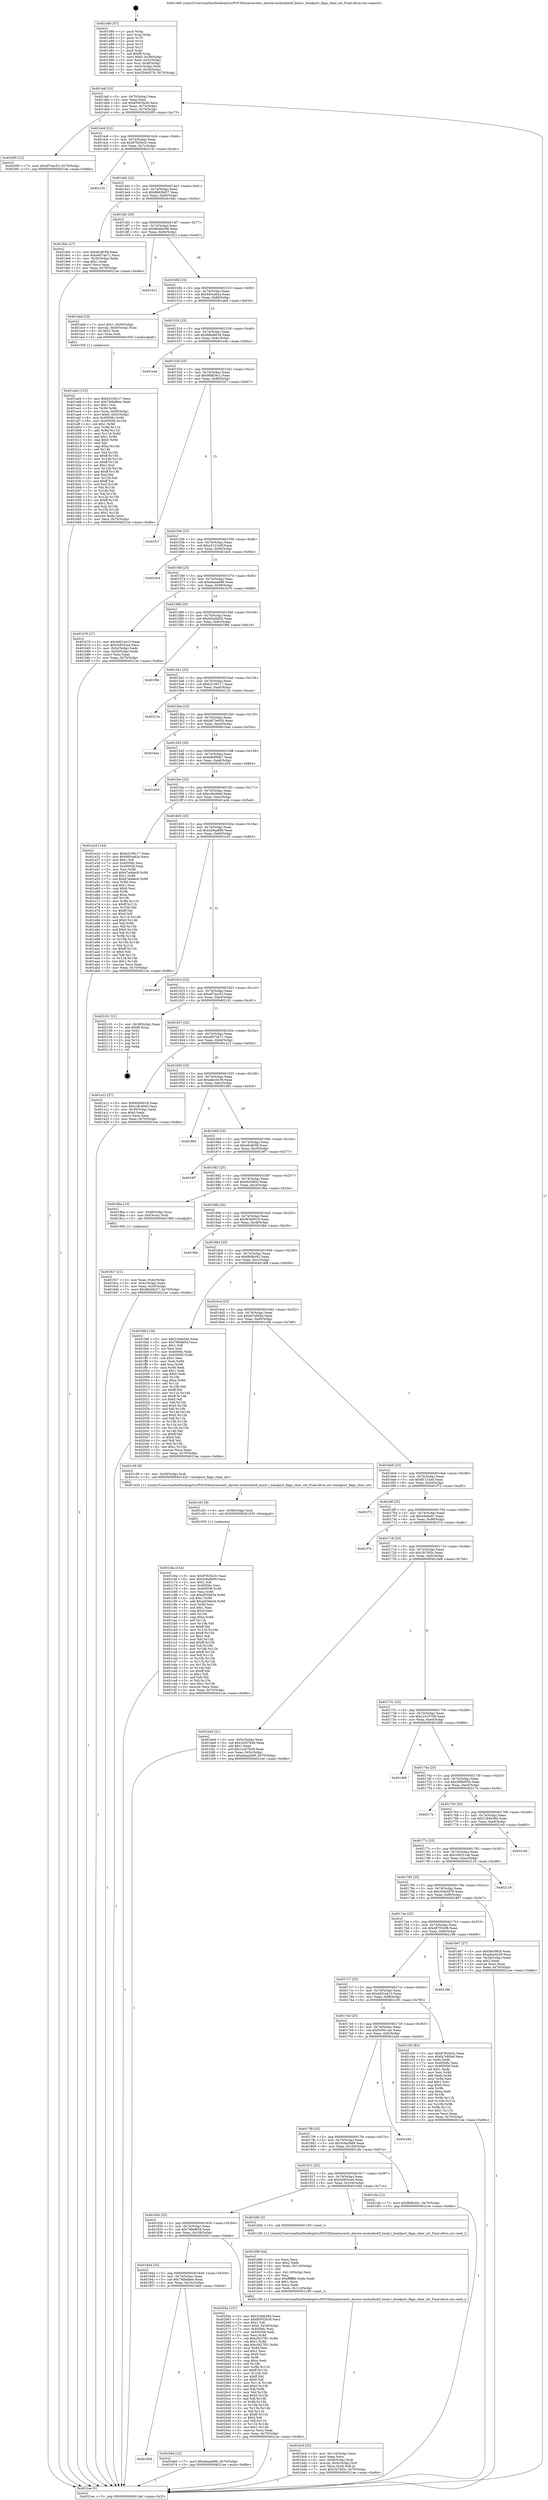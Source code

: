 digraph "0x401480" {
  label = "0x401480 (/mnt/c/Users/mathe/Desktop/tcc/POCII/binaries/extr_darwin-xnubsdnetif_bond.c_bondport_flags_clear_ntt_Final-ollvm.out::main(0))"
  labelloc = "t"
  node[shape=record]

  Entry [label="",width=0.3,height=0.3,shape=circle,fillcolor=black,style=filled]
  "0x4014af" [label="{
     0x4014af [23]\l
     | [instrs]\l
     &nbsp;&nbsp;0x4014af \<+3\>: mov -0x70(%rbp),%eax\l
     &nbsp;&nbsp;0x4014b2 \<+2\>: mov %eax,%ecx\l
     &nbsp;&nbsp;0x4014b4 \<+6\>: sub $0x85953b36,%ecx\l
     &nbsp;&nbsp;0x4014ba \<+3\>: mov %eax,-0x74(%rbp)\l
     &nbsp;&nbsp;0x4014bd \<+3\>: mov %ecx,-0x78(%rbp)\l
     &nbsp;&nbsp;0x4014c0 \<+6\>: je 00000000004020f5 \<main+0xc75\>\l
  }"]
  "0x4020f5" [label="{
     0x4020f5 [12]\l
     | [instrs]\l
     &nbsp;&nbsp;0x4020f5 \<+7\>: movl $0xdf74ac53,-0x70(%rbp)\l
     &nbsp;&nbsp;0x4020fc \<+5\>: jmp 00000000004021ee \<main+0xd6e\>\l
  }"]
  "0x4014c6" [label="{
     0x4014c6 [22]\l
     | [instrs]\l
     &nbsp;&nbsp;0x4014c6 \<+5\>: jmp 00000000004014cb \<main+0x4b\>\l
     &nbsp;&nbsp;0x4014cb \<+3\>: mov -0x74(%rbp),%eax\l
     &nbsp;&nbsp;0x4014ce \<+5\>: sub $0x87820e3c,%eax\l
     &nbsp;&nbsp;0x4014d3 \<+3\>: mov %eax,-0x7c(%rbp)\l
     &nbsp;&nbsp;0x4014d6 \<+6\>: je 000000000040215c \<main+0xcdc\>\l
  }"]
  Exit [label="",width=0.3,height=0.3,shape=circle,fillcolor=black,style=filled,peripheries=2]
  "0x40215c" [label="{
     0x40215c\l
  }", style=dashed]
  "0x4014dc" [label="{
     0x4014dc [22]\l
     | [instrs]\l
     &nbsp;&nbsp;0x4014dc \<+5\>: jmp 00000000004014e1 \<main+0x61\>\l
     &nbsp;&nbsp;0x4014e1 \<+3\>: mov -0x74(%rbp),%eax\l
     &nbsp;&nbsp;0x4014e4 \<+5\>: sub $0x88d28c57,%eax\l
     &nbsp;&nbsp;0x4014e9 \<+3\>: mov %eax,-0x80(%rbp)\l
     &nbsp;&nbsp;0x4014ec \<+6\>: je 00000000004019dc \<main+0x55c\>\l
  }"]
  "0x401c6a" [label="{
     0x401c6a [144]\l
     | [instrs]\l
     &nbsp;&nbsp;0x401c6a \<+5\>: mov $0x87820e3c,%eax\l
     &nbsp;&nbsp;0x401c6f \<+5\>: mov $0x5c6a3b69,%ecx\l
     &nbsp;&nbsp;0x401c74 \<+2\>: mov $0x1,%dl\l
     &nbsp;&nbsp;0x401c76 \<+7\>: mov 0x40506c,%esi\l
     &nbsp;&nbsp;0x401c7d \<+8\>: mov 0x405058,%r8d\l
     &nbsp;&nbsp;0x401c85 \<+3\>: mov %esi,%r9d\l
     &nbsp;&nbsp;0x401c88 \<+7\>: sub $0xaf258e34,%r9d\l
     &nbsp;&nbsp;0x401c8f \<+4\>: sub $0x1,%r9d\l
     &nbsp;&nbsp;0x401c93 \<+7\>: add $0xaf258e34,%r9d\l
     &nbsp;&nbsp;0x401c9a \<+4\>: imul %r9d,%esi\l
     &nbsp;&nbsp;0x401c9e \<+3\>: and $0x1,%esi\l
     &nbsp;&nbsp;0x401ca1 \<+3\>: cmp $0x0,%esi\l
     &nbsp;&nbsp;0x401ca4 \<+4\>: sete %r10b\l
     &nbsp;&nbsp;0x401ca8 \<+4\>: cmp $0xa,%r8d\l
     &nbsp;&nbsp;0x401cac \<+4\>: setl %r11b\l
     &nbsp;&nbsp;0x401cb0 \<+3\>: mov %r10b,%bl\l
     &nbsp;&nbsp;0x401cb3 \<+3\>: xor $0xff,%bl\l
     &nbsp;&nbsp;0x401cb6 \<+3\>: mov %r11b,%r14b\l
     &nbsp;&nbsp;0x401cb9 \<+4\>: xor $0xff,%r14b\l
     &nbsp;&nbsp;0x401cbd \<+3\>: xor $0x1,%dl\l
     &nbsp;&nbsp;0x401cc0 \<+3\>: mov %bl,%r15b\l
     &nbsp;&nbsp;0x401cc3 \<+4\>: and $0xff,%r15b\l
     &nbsp;&nbsp;0x401cc7 \<+3\>: and %dl,%r10b\l
     &nbsp;&nbsp;0x401cca \<+3\>: mov %r14b,%r12b\l
     &nbsp;&nbsp;0x401ccd \<+4\>: and $0xff,%r12b\l
     &nbsp;&nbsp;0x401cd1 \<+3\>: and %dl,%r11b\l
     &nbsp;&nbsp;0x401cd4 \<+3\>: or %r10b,%r15b\l
     &nbsp;&nbsp;0x401cd7 \<+3\>: or %r11b,%r12b\l
     &nbsp;&nbsp;0x401cda \<+3\>: xor %r12b,%r15b\l
     &nbsp;&nbsp;0x401cdd \<+3\>: or %r14b,%bl\l
     &nbsp;&nbsp;0x401ce0 \<+3\>: xor $0xff,%bl\l
     &nbsp;&nbsp;0x401ce3 \<+3\>: or $0x1,%dl\l
     &nbsp;&nbsp;0x401ce6 \<+2\>: and %dl,%bl\l
     &nbsp;&nbsp;0x401ce8 \<+3\>: or %bl,%r15b\l
     &nbsp;&nbsp;0x401ceb \<+4\>: test $0x1,%r15b\l
     &nbsp;&nbsp;0x401cef \<+3\>: cmovne %ecx,%eax\l
     &nbsp;&nbsp;0x401cf2 \<+3\>: mov %eax,-0x70(%rbp)\l
     &nbsp;&nbsp;0x401cf5 \<+5\>: jmp 00000000004021ee \<main+0xd6e\>\l
  }"]
  "0x4019dc" [label="{
     0x4019dc [27]\l
     | [instrs]\l
     &nbsp;&nbsp;0x4019dc \<+5\>: mov $0xefc4fc58,%eax\l
     &nbsp;&nbsp;0x4019e1 \<+5\>: mov $0xe807ab71,%ecx\l
     &nbsp;&nbsp;0x4019e6 \<+3\>: mov -0x30(%rbp),%edx\l
     &nbsp;&nbsp;0x4019e9 \<+3\>: cmp $0x1,%edx\l
     &nbsp;&nbsp;0x4019ec \<+3\>: cmovl %ecx,%eax\l
     &nbsp;&nbsp;0x4019ef \<+3\>: mov %eax,-0x70(%rbp)\l
     &nbsp;&nbsp;0x4019f2 \<+5\>: jmp 00000000004021ee \<main+0xd6e\>\l
  }"]
  "0x4014f2" [label="{
     0x4014f2 [25]\l
     | [instrs]\l
     &nbsp;&nbsp;0x4014f2 \<+5\>: jmp 00000000004014f7 \<main+0x77\>\l
     &nbsp;&nbsp;0x4014f7 \<+3\>: mov -0x74(%rbp),%eax\l
     &nbsp;&nbsp;0x4014fa \<+5\>: sub $0x9b4de298,%eax\l
     &nbsp;&nbsp;0x4014ff \<+6\>: mov %eax,-0x84(%rbp)\l
     &nbsp;&nbsp;0x401505 \<+6\>: je 0000000000401912 \<main+0x492\>\l
  }"]
  "0x401c61" [label="{
     0x401c61 [9]\l
     | [instrs]\l
     &nbsp;&nbsp;0x401c61 \<+4\>: mov -0x58(%rbp),%rdi\l
     &nbsp;&nbsp;0x401c65 \<+5\>: call 0000000000401030 \<free@plt\>\l
     | [calls]\l
     &nbsp;&nbsp;0x401030 \{1\} (unknown)\l
  }"]
  "0x401912" [label="{
     0x401912\l
  }", style=dashed]
  "0x40150b" [label="{
     0x40150b [25]\l
     | [instrs]\l
     &nbsp;&nbsp;0x40150b \<+5\>: jmp 0000000000401510 \<main+0x90\>\l
     &nbsp;&nbsp;0x401510 \<+3\>: mov -0x74(%rbp),%eax\l
     &nbsp;&nbsp;0x401513 \<+5\>: sub $0x9d5ce62a,%eax\l
     &nbsp;&nbsp;0x401518 \<+6\>: mov %eax,-0x88(%rbp)\l
     &nbsp;&nbsp;0x40151e \<+6\>: je 0000000000401abd \<main+0x63d\>\l
  }"]
  "0x401bc5" [label="{
     0x401bc5 [33]\l
     | [instrs]\l
     &nbsp;&nbsp;0x401bc5 \<+6\>: mov -0x114(%rbp),%ecx\l
     &nbsp;&nbsp;0x401bcb \<+3\>: imul %eax,%ecx\l
     &nbsp;&nbsp;0x401bce \<+4\>: mov -0x58(%rbp),%rdi\l
     &nbsp;&nbsp;0x401bd2 \<+4\>: movslq -0x5c(%rbp),%r8\l
     &nbsp;&nbsp;0x401bd6 \<+4\>: mov %ecx,(%rdi,%r8,4)\l
     &nbsp;&nbsp;0x401bda \<+7\>: movl $0x1fc7fd3c,-0x70(%rbp)\l
     &nbsp;&nbsp;0x401be1 \<+5\>: jmp 00000000004021ee \<main+0xd6e\>\l
  }"]
  "0x401abd" [label="{
     0x401abd [23]\l
     | [instrs]\l
     &nbsp;&nbsp;0x401abd \<+7\>: movl $0x1,-0x50(%rbp)\l
     &nbsp;&nbsp;0x401ac4 \<+4\>: movslq -0x50(%rbp),%rax\l
     &nbsp;&nbsp;0x401ac8 \<+4\>: shl $0x2,%rax\l
     &nbsp;&nbsp;0x401acc \<+3\>: mov %rax,%rdi\l
     &nbsp;&nbsp;0x401acf \<+5\>: call 0000000000401050 \<malloc@plt\>\l
     | [calls]\l
     &nbsp;&nbsp;0x401050 \{1\} (unknown)\l
  }"]
  "0x401524" [label="{
     0x401524 [25]\l
     | [instrs]\l
     &nbsp;&nbsp;0x401524 \<+5\>: jmp 0000000000401529 \<main+0xa9\>\l
     &nbsp;&nbsp;0x401529 \<+3\>: mov -0x74(%rbp),%eax\l
     &nbsp;&nbsp;0x40152c \<+5\>: sub $0x9dba8634,%eax\l
     &nbsp;&nbsp;0x401531 \<+6\>: mov %eax,-0x8c(%rbp)\l
     &nbsp;&nbsp;0x401537 \<+6\>: je 0000000000401e4e \<main+0x9ce\>\l
  }"]
  "0x401b99" [label="{
     0x401b99 [44]\l
     | [instrs]\l
     &nbsp;&nbsp;0x401b99 \<+2\>: xor %ecx,%ecx\l
     &nbsp;&nbsp;0x401b9b \<+5\>: mov $0x2,%edx\l
     &nbsp;&nbsp;0x401ba0 \<+6\>: mov %edx,-0x110(%rbp)\l
     &nbsp;&nbsp;0x401ba6 \<+1\>: cltd\l
     &nbsp;&nbsp;0x401ba7 \<+6\>: mov -0x110(%rbp),%esi\l
     &nbsp;&nbsp;0x401bad \<+2\>: idiv %esi\l
     &nbsp;&nbsp;0x401baf \<+6\>: imul $0xfffffffe,%edx,%edx\l
     &nbsp;&nbsp;0x401bb5 \<+3\>: sub $0x1,%ecx\l
     &nbsp;&nbsp;0x401bb8 \<+2\>: sub %ecx,%edx\l
     &nbsp;&nbsp;0x401bba \<+6\>: mov %edx,-0x114(%rbp)\l
     &nbsp;&nbsp;0x401bc0 \<+5\>: call 0000000000401160 \<next_i\>\l
     | [calls]\l
     &nbsp;&nbsp;0x401160 \{1\} (/mnt/c/Users/mathe/Desktop/tcc/POCII/binaries/extr_darwin-xnubsdnetif_bond.c_bondport_flags_clear_ntt_Final-ollvm.out::next_i)\l
  }"]
  "0x401e4e" [label="{
     0x401e4e\l
  }", style=dashed]
  "0x40153d" [label="{
     0x40153d [25]\l
     | [instrs]\l
     &nbsp;&nbsp;0x40153d \<+5\>: jmp 0000000000401542 \<main+0xc2\>\l
     &nbsp;&nbsp;0x401542 \<+3\>: mov -0x74(%rbp),%eax\l
     &nbsp;&nbsp;0x401545 \<+5\>: sub $0x9fd834c1,%eax\l
     &nbsp;&nbsp;0x40154a \<+6\>: mov %eax,-0x90(%rbp)\l
     &nbsp;&nbsp;0x401550 \<+6\>: je 0000000000401fc7 \<main+0xb47\>\l
  }"]
  "0x40185d" [label="{
     0x40185d\l
  }", style=dashed]
  "0x401fc7" [label="{
     0x401fc7\l
  }", style=dashed]
  "0x401556" [label="{
     0x401556 [25]\l
     | [instrs]\l
     &nbsp;&nbsp;0x401556 \<+5\>: jmp 000000000040155b \<main+0xdb\>\l
     &nbsp;&nbsp;0x40155b \<+3\>: mov -0x74(%rbp),%eax\l
     &nbsp;&nbsp;0x40155e \<+5\>: sub $0xa5121b0f,%eax\l
     &nbsp;&nbsp;0x401563 \<+6\>: mov %eax,-0x94(%rbp)\l
     &nbsp;&nbsp;0x401569 \<+6\>: je 0000000000401dc4 \<main+0x944\>\l
  }"]
  "0x401b6d" [label="{
     0x401b6d [12]\l
     | [instrs]\l
     &nbsp;&nbsp;0x401b6d \<+7\>: movl $0xabaaab96,-0x70(%rbp)\l
     &nbsp;&nbsp;0x401b74 \<+5\>: jmp 00000000004021ee \<main+0xd6e\>\l
  }"]
  "0x401dc4" [label="{
     0x401dc4\l
  }", style=dashed]
  "0x40156f" [label="{
     0x40156f [25]\l
     | [instrs]\l
     &nbsp;&nbsp;0x40156f \<+5\>: jmp 0000000000401574 \<main+0xf4\>\l
     &nbsp;&nbsp;0x401574 \<+3\>: mov -0x74(%rbp),%eax\l
     &nbsp;&nbsp;0x401577 \<+5\>: sub $0xabaaab96,%eax\l
     &nbsp;&nbsp;0x40157c \<+6\>: mov %eax,-0x98(%rbp)\l
     &nbsp;&nbsp;0x401582 \<+6\>: je 0000000000401b79 \<main+0x6f9\>\l
  }"]
  "0x401844" [label="{
     0x401844 [25]\l
     | [instrs]\l
     &nbsp;&nbsp;0x401844 \<+5\>: jmp 0000000000401849 \<main+0x3c9\>\l
     &nbsp;&nbsp;0x401849 \<+3\>: mov -0x74(%rbp),%eax\l
     &nbsp;&nbsp;0x40184c \<+5\>: sub $0x79dbdbee,%eax\l
     &nbsp;&nbsp;0x401851 \<+6\>: mov %eax,-0x10c(%rbp)\l
     &nbsp;&nbsp;0x401857 \<+6\>: je 0000000000401b6d \<main+0x6ed\>\l
  }"]
  "0x401b79" [label="{
     0x401b79 [27]\l
     | [instrs]\l
     &nbsp;&nbsp;0x401b79 \<+5\>: mov $0x4d01a413,%eax\l
     &nbsp;&nbsp;0x401b7e \<+5\>: mov $0x5e952ced,%ecx\l
     &nbsp;&nbsp;0x401b83 \<+3\>: mov -0x5c(%rbp),%edx\l
     &nbsp;&nbsp;0x401b86 \<+3\>: cmp -0x50(%rbp),%edx\l
     &nbsp;&nbsp;0x401b89 \<+3\>: cmovl %ecx,%eax\l
     &nbsp;&nbsp;0x401b8c \<+3\>: mov %eax,-0x70(%rbp)\l
     &nbsp;&nbsp;0x401b8f \<+5\>: jmp 00000000004021ee \<main+0xd6e\>\l
  }"]
  "0x401588" [label="{
     0x401588 [25]\l
     | [instrs]\l
     &nbsp;&nbsp;0x401588 \<+5\>: jmp 000000000040158d \<main+0x10d\>\l
     &nbsp;&nbsp;0x40158d \<+3\>: mov -0x74(%rbp),%eax\l
     &nbsp;&nbsp;0x401590 \<+5\>: sub $0xb02d6052,%eax\l
     &nbsp;&nbsp;0x401595 \<+6\>: mov %eax,-0x9c(%rbp)\l
     &nbsp;&nbsp;0x40159b \<+6\>: je 0000000000401f9d \<main+0xb1d\>\l
  }"]
  "0x40205e" [label="{
     0x40205e [151]\l
     | [instrs]\l
     &nbsp;&nbsp;0x40205e \<+5\>: mov $0x3184e384,%eax\l
     &nbsp;&nbsp;0x402063 \<+5\>: mov $0x85953b36,%ecx\l
     &nbsp;&nbsp;0x402068 \<+2\>: mov $0x1,%dl\l
     &nbsp;&nbsp;0x40206a \<+7\>: movl $0x0,-0x38(%rbp)\l
     &nbsp;&nbsp;0x402071 \<+7\>: mov 0x40506c,%esi\l
     &nbsp;&nbsp;0x402078 \<+7\>: mov 0x405058,%edi\l
     &nbsp;&nbsp;0x40207f \<+3\>: mov %esi,%r8d\l
     &nbsp;&nbsp;0x402082 \<+7\>: sub $0xcf427f51,%r8d\l
     &nbsp;&nbsp;0x402089 \<+4\>: sub $0x1,%r8d\l
     &nbsp;&nbsp;0x40208d \<+7\>: add $0xcf427f51,%r8d\l
     &nbsp;&nbsp;0x402094 \<+4\>: imul %r8d,%esi\l
     &nbsp;&nbsp;0x402098 \<+3\>: and $0x1,%esi\l
     &nbsp;&nbsp;0x40209b \<+3\>: cmp $0x0,%esi\l
     &nbsp;&nbsp;0x40209e \<+4\>: sete %r9b\l
     &nbsp;&nbsp;0x4020a2 \<+3\>: cmp $0xa,%edi\l
     &nbsp;&nbsp;0x4020a5 \<+4\>: setl %r10b\l
     &nbsp;&nbsp;0x4020a9 \<+3\>: mov %r9b,%r11b\l
     &nbsp;&nbsp;0x4020ac \<+4\>: xor $0xff,%r11b\l
     &nbsp;&nbsp;0x4020b0 \<+3\>: mov %r10b,%bl\l
     &nbsp;&nbsp;0x4020b3 \<+3\>: xor $0xff,%bl\l
     &nbsp;&nbsp;0x4020b6 \<+3\>: xor $0x0,%dl\l
     &nbsp;&nbsp;0x4020b9 \<+3\>: mov %r11b,%r14b\l
     &nbsp;&nbsp;0x4020bc \<+4\>: and $0x0,%r14b\l
     &nbsp;&nbsp;0x4020c0 \<+3\>: and %dl,%r9b\l
     &nbsp;&nbsp;0x4020c3 \<+3\>: mov %bl,%r15b\l
     &nbsp;&nbsp;0x4020c6 \<+4\>: and $0x0,%r15b\l
     &nbsp;&nbsp;0x4020ca \<+3\>: and %dl,%r10b\l
     &nbsp;&nbsp;0x4020cd \<+3\>: or %r9b,%r14b\l
     &nbsp;&nbsp;0x4020d0 \<+3\>: or %r10b,%r15b\l
     &nbsp;&nbsp;0x4020d3 \<+3\>: xor %r15b,%r14b\l
     &nbsp;&nbsp;0x4020d6 \<+3\>: or %bl,%r11b\l
     &nbsp;&nbsp;0x4020d9 \<+4\>: xor $0xff,%r11b\l
     &nbsp;&nbsp;0x4020dd \<+3\>: or $0x0,%dl\l
     &nbsp;&nbsp;0x4020e0 \<+3\>: and %dl,%r11b\l
     &nbsp;&nbsp;0x4020e3 \<+3\>: or %r11b,%r14b\l
     &nbsp;&nbsp;0x4020e6 \<+4\>: test $0x1,%r14b\l
     &nbsp;&nbsp;0x4020ea \<+3\>: cmovne %ecx,%eax\l
     &nbsp;&nbsp;0x4020ed \<+3\>: mov %eax,-0x70(%rbp)\l
     &nbsp;&nbsp;0x4020f0 \<+5\>: jmp 00000000004021ee \<main+0xd6e\>\l
  }"]
  "0x401f9d" [label="{
     0x401f9d\l
  }", style=dashed]
  "0x4015a1" [label="{
     0x4015a1 [25]\l
     | [instrs]\l
     &nbsp;&nbsp;0x4015a1 \<+5\>: jmp 00000000004015a6 \<main+0x126\>\l
     &nbsp;&nbsp;0x4015a6 \<+3\>: mov -0x74(%rbp),%eax\l
     &nbsp;&nbsp;0x4015a9 \<+5\>: sub $0xb2108117,%eax\l
     &nbsp;&nbsp;0x4015ae \<+6\>: mov %eax,-0xa0(%rbp)\l
     &nbsp;&nbsp;0x4015b4 \<+6\>: je 000000000040212e \<main+0xcae\>\l
  }"]
  "0x40182b" [label="{
     0x40182b [25]\l
     | [instrs]\l
     &nbsp;&nbsp;0x40182b \<+5\>: jmp 0000000000401830 \<main+0x3b0\>\l
     &nbsp;&nbsp;0x401830 \<+3\>: mov -0x74(%rbp),%eax\l
     &nbsp;&nbsp;0x401833 \<+5\>: sub $0x789e8f34,%eax\l
     &nbsp;&nbsp;0x401838 \<+6\>: mov %eax,-0x108(%rbp)\l
     &nbsp;&nbsp;0x40183e \<+6\>: je 000000000040205e \<main+0xbde\>\l
  }"]
  "0x40212e" [label="{
     0x40212e\l
  }", style=dashed]
  "0x4015ba" [label="{
     0x4015ba [25]\l
     | [instrs]\l
     &nbsp;&nbsp;0x4015ba \<+5\>: jmp 00000000004015bf \<main+0x13f\>\l
     &nbsp;&nbsp;0x4015bf \<+3\>: mov -0x74(%rbp),%eax\l
     &nbsp;&nbsp;0x4015c2 \<+5\>: sub $0xb673e050,%eax\l
     &nbsp;&nbsp;0x4015c7 \<+6\>: mov %eax,-0xa4(%rbp)\l
     &nbsp;&nbsp;0x4015cd \<+6\>: je 00000000004019ae \<main+0x52e\>\l
  }"]
  "0x401b94" [label="{
     0x401b94 [5]\l
     | [instrs]\l
     &nbsp;&nbsp;0x401b94 \<+5\>: call 0000000000401160 \<next_i\>\l
     | [calls]\l
     &nbsp;&nbsp;0x401160 \{1\} (/mnt/c/Users/mathe/Desktop/tcc/POCII/binaries/extr_darwin-xnubsdnetif_bond.c_bondport_flags_clear_ntt_Final-ollvm.out::next_i)\l
  }"]
  "0x4019ae" [label="{
     0x4019ae\l
  }", style=dashed]
  "0x4015d3" [label="{
     0x4015d3 [25]\l
     | [instrs]\l
     &nbsp;&nbsp;0x4015d3 \<+5\>: jmp 00000000004015d8 \<main+0x158\>\l
     &nbsp;&nbsp;0x4015d8 \<+3\>: mov -0x74(%rbp),%eax\l
     &nbsp;&nbsp;0x4015db \<+5\>: sub $0xb9a99de7,%eax\l
     &nbsp;&nbsp;0x4015e0 \<+6\>: mov %eax,-0xa8(%rbp)\l
     &nbsp;&nbsp;0x4015e6 \<+6\>: je 0000000000401d34 \<main+0x8b4\>\l
  }"]
  "0x401812" [label="{
     0x401812 [25]\l
     | [instrs]\l
     &nbsp;&nbsp;0x401812 \<+5\>: jmp 0000000000401817 \<main+0x397\>\l
     &nbsp;&nbsp;0x401817 \<+3\>: mov -0x74(%rbp),%eax\l
     &nbsp;&nbsp;0x40181a \<+5\>: sub $0x5e952ced,%eax\l
     &nbsp;&nbsp;0x40181f \<+6\>: mov %eax,-0x104(%rbp)\l
     &nbsp;&nbsp;0x401825 \<+6\>: je 0000000000401b94 \<main+0x714\>\l
  }"]
  "0x401d34" [label="{
     0x401d34\l
  }", style=dashed]
  "0x4015ec" [label="{
     0x4015ec [25]\l
     | [instrs]\l
     &nbsp;&nbsp;0x4015ec \<+5\>: jmp 00000000004015f1 \<main+0x171\>\l
     &nbsp;&nbsp;0x4015f1 \<+3\>: mov -0x74(%rbp),%eax\l
     &nbsp;&nbsp;0x4015f4 \<+5\>: sub $0xcc8c49e0,%eax\l
     &nbsp;&nbsp;0x4015f9 \<+6\>: mov %eax,-0xac(%rbp)\l
     &nbsp;&nbsp;0x4015ff \<+6\>: je 0000000000401a2d \<main+0x5ad\>\l
  }"]
  "0x401cfa" [label="{
     0x401cfa [12]\l
     | [instrs]\l
     &nbsp;&nbsp;0x401cfa \<+7\>: movl $0xf8d8cf41,-0x70(%rbp)\l
     &nbsp;&nbsp;0x401d01 \<+5\>: jmp 00000000004021ee \<main+0xd6e\>\l
  }"]
  "0x401a2d" [label="{
     0x401a2d [144]\l
     | [instrs]\l
     &nbsp;&nbsp;0x401a2d \<+5\>: mov $0xb2108117,%eax\l
     &nbsp;&nbsp;0x401a32 \<+5\>: mov $0x9d5ce62a,%ecx\l
     &nbsp;&nbsp;0x401a37 \<+2\>: mov $0x1,%dl\l
     &nbsp;&nbsp;0x401a39 \<+7\>: mov 0x40506c,%esi\l
     &nbsp;&nbsp;0x401a40 \<+7\>: mov 0x405058,%edi\l
     &nbsp;&nbsp;0x401a47 \<+3\>: mov %esi,%r8d\l
     &nbsp;&nbsp;0x401a4a \<+7\>: add $0xb7addec8,%r8d\l
     &nbsp;&nbsp;0x401a51 \<+4\>: sub $0x1,%r8d\l
     &nbsp;&nbsp;0x401a55 \<+7\>: sub $0xb7addec8,%r8d\l
     &nbsp;&nbsp;0x401a5c \<+4\>: imul %r8d,%esi\l
     &nbsp;&nbsp;0x401a60 \<+3\>: and $0x1,%esi\l
     &nbsp;&nbsp;0x401a63 \<+3\>: cmp $0x0,%esi\l
     &nbsp;&nbsp;0x401a66 \<+4\>: sete %r9b\l
     &nbsp;&nbsp;0x401a6a \<+3\>: cmp $0xa,%edi\l
     &nbsp;&nbsp;0x401a6d \<+4\>: setl %r10b\l
     &nbsp;&nbsp;0x401a71 \<+3\>: mov %r9b,%r11b\l
     &nbsp;&nbsp;0x401a74 \<+4\>: xor $0xff,%r11b\l
     &nbsp;&nbsp;0x401a78 \<+3\>: mov %r10b,%bl\l
     &nbsp;&nbsp;0x401a7b \<+3\>: xor $0xff,%bl\l
     &nbsp;&nbsp;0x401a7e \<+3\>: xor $0x0,%dl\l
     &nbsp;&nbsp;0x401a81 \<+3\>: mov %r11b,%r14b\l
     &nbsp;&nbsp;0x401a84 \<+4\>: and $0x0,%r14b\l
     &nbsp;&nbsp;0x401a88 \<+3\>: and %dl,%r9b\l
     &nbsp;&nbsp;0x401a8b \<+3\>: mov %bl,%r15b\l
     &nbsp;&nbsp;0x401a8e \<+4\>: and $0x0,%r15b\l
     &nbsp;&nbsp;0x401a92 \<+3\>: and %dl,%r10b\l
     &nbsp;&nbsp;0x401a95 \<+3\>: or %r9b,%r14b\l
     &nbsp;&nbsp;0x401a98 \<+3\>: or %r10b,%r15b\l
     &nbsp;&nbsp;0x401a9b \<+3\>: xor %r15b,%r14b\l
     &nbsp;&nbsp;0x401a9e \<+3\>: or %bl,%r11b\l
     &nbsp;&nbsp;0x401aa1 \<+4\>: xor $0xff,%r11b\l
     &nbsp;&nbsp;0x401aa5 \<+3\>: or $0x0,%dl\l
     &nbsp;&nbsp;0x401aa8 \<+3\>: and %dl,%r11b\l
     &nbsp;&nbsp;0x401aab \<+3\>: or %r11b,%r14b\l
     &nbsp;&nbsp;0x401aae \<+4\>: test $0x1,%r14b\l
     &nbsp;&nbsp;0x401ab2 \<+3\>: cmovne %ecx,%eax\l
     &nbsp;&nbsp;0x401ab5 \<+3\>: mov %eax,-0x70(%rbp)\l
     &nbsp;&nbsp;0x401ab8 \<+5\>: jmp 00000000004021ee \<main+0xd6e\>\l
  }"]
  "0x401605" [label="{
     0x401605 [25]\l
     | [instrs]\l
     &nbsp;&nbsp;0x401605 \<+5\>: jmp 000000000040160a \<main+0x18a\>\l
     &nbsp;&nbsp;0x40160a \<+3\>: mov -0x74(%rbp),%eax\l
     &nbsp;&nbsp;0x40160d \<+5\>: sub $0xd29aa686,%eax\l
     &nbsp;&nbsp;0x401612 \<+6\>: mov %eax,-0xb0(%rbp)\l
     &nbsp;&nbsp;0x401618 \<+6\>: je 0000000000401e33 \<main+0x9b3\>\l
  }"]
  "0x4017f9" [label="{
     0x4017f9 [25]\l
     | [instrs]\l
     &nbsp;&nbsp;0x4017f9 \<+5\>: jmp 00000000004017fe \<main+0x37e\>\l
     &nbsp;&nbsp;0x4017fe \<+3\>: mov -0x74(%rbp),%eax\l
     &nbsp;&nbsp;0x401801 \<+5\>: sub $0x5c6a3b69,%eax\l
     &nbsp;&nbsp;0x401806 \<+6\>: mov %eax,-0x100(%rbp)\l
     &nbsp;&nbsp;0x40180c \<+6\>: je 0000000000401cfa \<main+0x87a\>\l
  }"]
  "0x401e33" [label="{
     0x401e33\l
  }", style=dashed]
  "0x40161e" [label="{
     0x40161e [25]\l
     | [instrs]\l
     &nbsp;&nbsp;0x40161e \<+5\>: jmp 0000000000401623 \<main+0x1a3\>\l
     &nbsp;&nbsp;0x401623 \<+3\>: mov -0x74(%rbp),%eax\l
     &nbsp;&nbsp;0x401626 \<+5\>: sub $0xdf74ac53,%eax\l
     &nbsp;&nbsp;0x40162b \<+6\>: mov %eax,-0xb4(%rbp)\l
     &nbsp;&nbsp;0x401631 \<+6\>: je 0000000000402101 \<main+0xc81\>\l
  }"]
  "0x401ed4" [label="{
     0x401ed4\l
  }", style=dashed]
  "0x402101" [label="{
     0x402101 [21]\l
     | [instrs]\l
     &nbsp;&nbsp;0x402101 \<+3\>: mov -0x38(%rbp),%eax\l
     &nbsp;&nbsp;0x402104 \<+7\>: add $0xf8,%rsp\l
     &nbsp;&nbsp;0x40210b \<+1\>: pop %rbx\l
     &nbsp;&nbsp;0x40210c \<+2\>: pop %r12\l
     &nbsp;&nbsp;0x40210e \<+2\>: pop %r13\l
     &nbsp;&nbsp;0x402110 \<+2\>: pop %r14\l
     &nbsp;&nbsp;0x402112 \<+2\>: pop %r15\l
     &nbsp;&nbsp;0x402114 \<+1\>: pop %rbp\l
     &nbsp;&nbsp;0x402115 \<+1\>: ret\l
  }"]
  "0x401637" [label="{
     0x401637 [25]\l
     | [instrs]\l
     &nbsp;&nbsp;0x401637 \<+5\>: jmp 000000000040163c \<main+0x1bc\>\l
     &nbsp;&nbsp;0x40163c \<+3\>: mov -0x74(%rbp),%eax\l
     &nbsp;&nbsp;0x40163f \<+5\>: sub $0xe807ab71,%eax\l
     &nbsp;&nbsp;0x401644 \<+6\>: mov %eax,-0xb8(%rbp)\l
     &nbsp;&nbsp;0x40164a \<+6\>: je 0000000000401a12 \<main+0x592\>\l
  }"]
  "0x4017e0" [label="{
     0x4017e0 [25]\l
     | [instrs]\l
     &nbsp;&nbsp;0x4017e0 \<+5\>: jmp 00000000004017e5 \<main+0x365\>\l
     &nbsp;&nbsp;0x4017e5 \<+3\>: mov -0x74(%rbp),%eax\l
     &nbsp;&nbsp;0x4017e8 \<+5\>: sub $0x5c041cae,%eax\l
     &nbsp;&nbsp;0x4017ed \<+6\>: mov %eax,-0xfc(%rbp)\l
     &nbsp;&nbsp;0x4017f3 \<+6\>: je 0000000000401ed4 \<main+0xa54\>\l
  }"]
  "0x401a12" [label="{
     0x401a12 [27]\l
     | [instrs]\l
     &nbsp;&nbsp;0x401a12 \<+5\>: mov $0xf63b0018,%eax\l
     &nbsp;&nbsp;0x401a17 \<+5\>: mov $0xcc8c49e0,%ecx\l
     &nbsp;&nbsp;0x401a1c \<+3\>: mov -0x30(%rbp),%edx\l
     &nbsp;&nbsp;0x401a1f \<+3\>: cmp $0x0,%edx\l
     &nbsp;&nbsp;0x401a22 \<+3\>: cmove %ecx,%eax\l
     &nbsp;&nbsp;0x401a25 \<+3\>: mov %eax,-0x70(%rbp)\l
     &nbsp;&nbsp;0x401a28 \<+5\>: jmp 00000000004021ee \<main+0xd6e\>\l
  }"]
  "0x401650" [label="{
     0x401650 [25]\l
     | [instrs]\l
     &nbsp;&nbsp;0x401650 \<+5\>: jmp 0000000000401655 \<main+0x1d5\>\l
     &nbsp;&nbsp;0x401655 \<+3\>: mov -0x74(%rbp),%eax\l
     &nbsp;&nbsp;0x401658 \<+5\>: sub $0xebec0c39,%eax\l
     &nbsp;&nbsp;0x40165d \<+6\>: mov %eax,-0xbc(%rbp)\l
     &nbsp;&nbsp;0x401663 \<+6\>: je 0000000000401882 \<main+0x402\>\l
  }"]
  "0x401c05" [label="{
     0x401c05 [83]\l
     | [instrs]\l
     &nbsp;&nbsp;0x401c05 \<+5\>: mov $0x87820e3c,%eax\l
     &nbsp;&nbsp;0x401c0a \<+5\>: mov $0xfa7e95dd,%ecx\l
     &nbsp;&nbsp;0x401c0f \<+2\>: xor %edx,%edx\l
     &nbsp;&nbsp;0x401c11 \<+7\>: mov 0x40506c,%esi\l
     &nbsp;&nbsp;0x401c18 \<+7\>: mov 0x405058,%edi\l
     &nbsp;&nbsp;0x401c1f \<+3\>: sub $0x1,%edx\l
     &nbsp;&nbsp;0x401c22 \<+3\>: mov %esi,%r8d\l
     &nbsp;&nbsp;0x401c25 \<+3\>: add %edx,%r8d\l
     &nbsp;&nbsp;0x401c28 \<+4\>: imul %r8d,%esi\l
     &nbsp;&nbsp;0x401c2c \<+3\>: and $0x1,%esi\l
     &nbsp;&nbsp;0x401c2f \<+3\>: cmp $0x0,%esi\l
     &nbsp;&nbsp;0x401c32 \<+4\>: sete %r9b\l
     &nbsp;&nbsp;0x401c36 \<+3\>: cmp $0xa,%edi\l
     &nbsp;&nbsp;0x401c39 \<+4\>: setl %r10b\l
     &nbsp;&nbsp;0x401c3d \<+3\>: mov %r9b,%r11b\l
     &nbsp;&nbsp;0x401c40 \<+3\>: and %r10b,%r11b\l
     &nbsp;&nbsp;0x401c43 \<+3\>: xor %r10b,%r9b\l
     &nbsp;&nbsp;0x401c46 \<+3\>: or %r9b,%r11b\l
     &nbsp;&nbsp;0x401c49 \<+4\>: test $0x1,%r11b\l
     &nbsp;&nbsp;0x401c4d \<+3\>: cmovne %ecx,%eax\l
     &nbsp;&nbsp;0x401c50 \<+3\>: mov %eax,-0x70(%rbp)\l
     &nbsp;&nbsp;0x401c53 \<+5\>: jmp 00000000004021ee \<main+0xd6e\>\l
  }"]
  "0x401882" [label="{
     0x401882\l
  }", style=dashed]
  "0x401669" [label="{
     0x401669 [25]\l
     | [instrs]\l
     &nbsp;&nbsp;0x401669 \<+5\>: jmp 000000000040166e \<main+0x1ee\>\l
     &nbsp;&nbsp;0x40166e \<+3\>: mov -0x74(%rbp),%eax\l
     &nbsp;&nbsp;0x401671 \<+5\>: sub $0xefc4fc58,%eax\l
     &nbsp;&nbsp;0x401676 \<+6\>: mov %eax,-0xc0(%rbp)\l
     &nbsp;&nbsp;0x40167c \<+6\>: je 00000000004019f7 \<main+0x577\>\l
  }"]
  "0x4017c7" [label="{
     0x4017c7 [25]\l
     | [instrs]\l
     &nbsp;&nbsp;0x4017c7 \<+5\>: jmp 00000000004017cc \<main+0x34c\>\l
     &nbsp;&nbsp;0x4017cc \<+3\>: mov -0x74(%rbp),%eax\l
     &nbsp;&nbsp;0x4017cf \<+5\>: sub $0x4d01a413,%eax\l
     &nbsp;&nbsp;0x4017d4 \<+6\>: mov %eax,-0xf8(%rbp)\l
     &nbsp;&nbsp;0x4017da \<+6\>: je 0000000000401c05 \<main+0x785\>\l
  }"]
  "0x4019f7" [label="{
     0x4019f7\l
  }", style=dashed]
  "0x401682" [label="{
     0x401682 [25]\l
     | [instrs]\l
     &nbsp;&nbsp;0x401682 \<+5\>: jmp 0000000000401687 \<main+0x207\>\l
     &nbsp;&nbsp;0x401687 \<+3\>: mov -0x74(%rbp),%eax\l
     &nbsp;&nbsp;0x40168a \<+5\>: sub $0xf4e39fc0,%eax\l
     &nbsp;&nbsp;0x40168f \<+6\>: mov %eax,-0xc4(%rbp)\l
     &nbsp;&nbsp;0x401695 \<+6\>: je 00000000004019ba \<main+0x53a\>\l
  }"]
  "0x402186" [label="{
     0x402186\l
  }", style=dashed]
  "0x4019ba" [label="{
     0x4019ba [13]\l
     | [instrs]\l
     &nbsp;&nbsp;0x4019ba \<+4\>: mov -0x48(%rbp),%rax\l
     &nbsp;&nbsp;0x4019be \<+4\>: mov 0x8(%rax),%rdi\l
     &nbsp;&nbsp;0x4019c2 \<+5\>: call 0000000000401060 \<atoi@plt\>\l
     | [calls]\l
     &nbsp;&nbsp;0x401060 \{1\} (unknown)\l
  }"]
  "0x40169b" [label="{
     0x40169b [25]\l
     | [instrs]\l
     &nbsp;&nbsp;0x40169b \<+5\>: jmp 00000000004016a0 \<main+0x220\>\l
     &nbsp;&nbsp;0x4016a0 \<+3\>: mov -0x74(%rbp),%eax\l
     &nbsp;&nbsp;0x4016a3 \<+5\>: sub $0xf63b0018,%eax\l
     &nbsp;&nbsp;0x4016a8 \<+6\>: mov %eax,-0xc8(%rbp)\l
     &nbsp;&nbsp;0x4016ae \<+6\>: je 0000000000401fbb \<main+0xb3b\>\l
  }"]
  "0x401ad4" [label="{
     0x401ad4 [153]\l
     | [instrs]\l
     &nbsp;&nbsp;0x401ad4 \<+5\>: mov $0xb2108117,%ecx\l
     &nbsp;&nbsp;0x401ad9 \<+5\>: mov $0x79dbdbee,%edx\l
     &nbsp;&nbsp;0x401ade \<+3\>: mov $0x1,%sil\l
     &nbsp;&nbsp;0x401ae1 \<+3\>: xor %r8d,%r8d\l
     &nbsp;&nbsp;0x401ae4 \<+4\>: mov %rax,-0x58(%rbp)\l
     &nbsp;&nbsp;0x401ae8 \<+7\>: movl $0x0,-0x5c(%rbp)\l
     &nbsp;&nbsp;0x401aef \<+8\>: mov 0x40506c,%r9d\l
     &nbsp;&nbsp;0x401af7 \<+8\>: mov 0x405058,%r10d\l
     &nbsp;&nbsp;0x401aff \<+4\>: sub $0x1,%r8d\l
     &nbsp;&nbsp;0x401b03 \<+3\>: mov %r9d,%r11d\l
     &nbsp;&nbsp;0x401b06 \<+3\>: add %r8d,%r11d\l
     &nbsp;&nbsp;0x401b09 \<+4\>: imul %r11d,%r9d\l
     &nbsp;&nbsp;0x401b0d \<+4\>: and $0x1,%r9d\l
     &nbsp;&nbsp;0x401b11 \<+4\>: cmp $0x0,%r9d\l
     &nbsp;&nbsp;0x401b15 \<+3\>: sete %bl\l
     &nbsp;&nbsp;0x401b18 \<+4\>: cmp $0xa,%r10d\l
     &nbsp;&nbsp;0x401b1c \<+4\>: setl %r14b\l
     &nbsp;&nbsp;0x401b20 \<+3\>: mov %bl,%r15b\l
     &nbsp;&nbsp;0x401b23 \<+4\>: xor $0xff,%r15b\l
     &nbsp;&nbsp;0x401b27 \<+3\>: mov %r14b,%r12b\l
     &nbsp;&nbsp;0x401b2a \<+4\>: xor $0xff,%r12b\l
     &nbsp;&nbsp;0x401b2e \<+4\>: xor $0x1,%sil\l
     &nbsp;&nbsp;0x401b32 \<+3\>: mov %r15b,%r13b\l
     &nbsp;&nbsp;0x401b35 \<+4\>: and $0xff,%r13b\l
     &nbsp;&nbsp;0x401b39 \<+3\>: and %sil,%bl\l
     &nbsp;&nbsp;0x401b3c \<+3\>: mov %r12b,%al\l
     &nbsp;&nbsp;0x401b3f \<+2\>: and $0xff,%al\l
     &nbsp;&nbsp;0x401b41 \<+3\>: and %sil,%r14b\l
     &nbsp;&nbsp;0x401b44 \<+3\>: or %bl,%r13b\l
     &nbsp;&nbsp;0x401b47 \<+3\>: or %r14b,%al\l
     &nbsp;&nbsp;0x401b4a \<+3\>: xor %al,%r13b\l
     &nbsp;&nbsp;0x401b4d \<+3\>: or %r12b,%r15b\l
     &nbsp;&nbsp;0x401b50 \<+4\>: xor $0xff,%r15b\l
     &nbsp;&nbsp;0x401b54 \<+4\>: or $0x1,%sil\l
     &nbsp;&nbsp;0x401b58 \<+3\>: and %sil,%r15b\l
     &nbsp;&nbsp;0x401b5b \<+3\>: or %r15b,%r13b\l
     &nbsp;&nbsp;0x401b5e \<+4\>: test $0x1,%r13b\l
     &nbsp;&nbsp;0x401b62 \<+3\>: cmovne %edx,%ecx\l
     &nbsp;&nbsp;0x401b65 \<+3\>: mov %ecx,-0x70(%rbp)\l
     &nbsp;&nbsp;0x401b68 \<+5\>: jmp 00000000004021ee \<main+0xd6e\>\l
  }"]
  "0x401fbb" [label="{
     0x401fbb\l
  }", style=dashed]
  "0x4016b4" [label="{
     0x4016b4 [25]\l
     | [instrs]\l
     &nbsp;&nbsp;0x4016b4 \<+5\>: jmp 00000000004016b9 \<main+0x239\>\l
     &nbsp;&nbsp;0x4016b9 \<+3\>: mov -0x74(%rbp),%eax\l
     &nbsp;&nbsp;0x4016bc \<+5\>: sub $0xf8d8cf41,%eax\l
     &nbsp;&nbsp;0x4016c1 \<+6\>: mov %eax,-0xcc(%rbp)\l
     &nbsp;&nbsp;0x4016c7 \<+6\>: je 0000000000401fd8 \<main+0xb58\>\l
  }"]
  "0x4019c7" [label="{
     0x4019c7 [21]\l
     | [instrs]\l
     &nbsp;&nbsp;0x4019c7 \<+3\>: mov %eax,-0x4c(%rbp)\l
     &nbsp;&nbsp;0x4019ca \<+3\>: mov -0x4c(%rbp),%eax\l
     &nbsp;&nbsp;0x4019cd \<+3\>: mov %eax,-0x30(%rbp)\l
     &nbsp;&nbsp;0x4019d0 \<+7\>: movl $0x88d28c57,-0x70(%rbp)\l
     &nbsp;&nbsp;0x4019d7 \<+5\>: jmp 00000000004021ee \<main+0xd6e\>\l
  }"]
  "0x401fd8" [label="{
     0x401fd8 [134]\l
     | [instrs]\l
     &nbsp;&nbsp;0x401fd8 \<+5\>: mov $0x3184e384,%eax\l
     &nbsp;&nbsp;0x401fdd \<+5\>: mov $0x789e8f34,%ecx\l
     &nbsp;&nbsp;0x401fe2 \<+2\>: mov $0x1,%dl\l
     &nbsp;&nbsp;0x401fe4 \<+2\>: xor %esi,%esi\l
     &nbsp;&nbsp;0x401fe6 \<+7\>: mov 0x40506c,%edi\l
     &nbsp;&nbsp;0x401fed \<+8\>: mov 0x405058,%r8d\l
     &nbsp;&nbsp;0x401ff5 \<+3\>: sub $0x1,%esi\l
     &nbsp;&nbsp;0x401ff8 \<+3\>: mov %edi,%r9d\l
     &nbsp;&nbsp;0x401ffb \<+3\>: add %esi,%r9d\l
     &nbsp;&nbsp;0x401ffe \<+4\>: imul %r9d,%edi\l
     &nbsp;&nbsp;0x402002 \<+3\>: and $0x1,%edi\l
     &nbsp;&nbsp;0x402005 \<+3\>: cmp $0x0,%edi\l
     &nbsp;&nbsp;0x402008 \<+4\>: sete %r10b\l
     &nbsp;&nbsp;0x40200c \<+4\>: cmp $0xa,%r8d\l
     &nbsp;&nbsp;0x402010 \<+4\>: setl %r11b\l
     &nbsp;&nbsp;0x402014 \<+3\>: mov %r10b,%bl\l
     &nbsp;&nbsp;0x402017 \<+3\>: xor $0xff,%bl\l
     &nbsp;&nbsp;0x40201a \<+3\>: mov %r11b,%r14b\l
     &nbsp;&nbsp;0x40201d \<+4\>: xor $0xff,%r14b\l
     &nbsp;&nbsp;0x402021 \<+3\>: xor $0x0,%dl\l
     &nbsp;&nbsp;0x402024 \<+3\>: mov %bl,%r15b\l
     &nbsp;&nbsp;0x402027 \<+4\>: and $0x0,%r15b\l
     &nbsp;&nbsp;0x40202b \<+3\>: and %dl,%r10b\l
     &nbsp;&nbsp;0x40202e \<+3\>: mov %r14b,%r12b\l
     &nbsp;&nbsp;0x402031 \<+4\>: and $0x0,%r12b\l
     &nbsp;&nbsp;0x402035 \<+3\>: and %dl,%r11b\l
     &nbsp;&nbsp;0x402038 \<+3\>: or %r10b,%r15b\l
     &nbsp;&nbsp;0x40203b \<+3\>: or %r11b,%r12b\l
     &nbsp;&nbsp;0x40203e \<+3\>: xor %r12b,%r15b\l
     &nbsp;&nbsp;0x402041 \<+3\>: or %r14b,%bl\l
     &nbsp;&nbsp;0x402044 \<+3\>: xor $0xff,%bl\l
     &nbsp;&nbsp;0x402047 \<+3\>: or $0x0,%dl\l
     &nbsp;&nbsp;0x40204a \<+2\>: and %dl,%bl\l
     &nbsp;&nbsp;0x40204c \<+3\>: or %bl,%r15b\l
     &nbsp;&nbsp;0x40204f \<+4\>: test $0x1,%r15b\l
     &nbsp;&nbsp;0x402053 \<+3\>: cmovne %ecx,%eax\l
     &nbsp;&nbsp;0x402056 \<+3\>: mov %eax,-0x70(%rbp)\l
     &nbsp;&nbsp;0x402059 \<+5\>: jmp 00000000004021ee \<main+0xd6e\>\l
  }"]
  "0x4016cd" [label="{
     0x4016cd [25]\l
     | [instrs]\l
     &nbsp;&nbsp;0x4016cd \<+5\>: jmp 00000000004016d2 \<main+0x252\>\l
     &nbsp;&nbsp;0x4016d2 \<+3\>: mov -0x74(%rbp),%eax\l
     &nbsp;&nbsp;0x4016d5 \<+5\>: sub $0xfa7e95dd,%eax\l
     &nbsp;&nbsp;0x4016da \<+6\>: mov %eax,-0xd0(%rbp)\l
     &nbsp;&nbsp;0x4016e0 \<+6\>: je 0000000000401c58 \<main+0x7d8\>\l
  }"]
  "0x401480" [label="{
     0x401480 [47]\l
     | [instrs]\l
     &nbsp;&nbsp;0x401480 \<+1\>: push %rbp\l
     &nbsp;&nbsp;0x401481 \<+3\>: mov %rsp,%rbp\l
     &nbsp;&nbsp;0x401484 \<+2\>: push %r15\l
     &nbsp;&nbsp;0x401486 \<+2\>: push %r14\l
     &nbsp;&nbsp;0x401488 \<+2\>: push %r13\l
     &nbsp;&nbsp;0x40148a \<+2\>: push %r12\l
     &nbsp;&nbsp;0x40148c \<+1\>: push %rbx\l
     &nbsp;&nbsp;0x40148d \<+7\>: sub $0xf8,%rsp\l
     &nbsp;&nbsp;0x401494 \<+7\>: movl $0x0,-0x38(%rbp)\l
     &nbsp;&nbsp;0x40149b \<+3\>: mov %edi,-0x3c(%rbp)\l
     &nbsp;&nbsp;0x40149e \<+4\>: mov %rsi,-0x48(%rbp)\l
     &nbsp;&nbsp;0x4014a2 \<+3\>: mov -0x3c(%rbp),%edi\l
     &nbsp;&nbsp;0x4014a5 \<+3\>: mov %edi,-0x34(%rbp)\l
     &nbsp;&nbsp;0x4014a8 \<+7\>: movl $0x354e0578,-0x70(%rbp)\l
  }"]
  "0x401c58" [label="{
     0x401c58 [9]\l
     | [instrs]\l
     &nbsp;&nbsp;0x401c58 \<+4\>: mov -0x58(%rbp),%rdi\l
     &nbsp;&nbsp;0x401c5c \<+5\>: call 0000000000401420 \<bondport_flags_clear_ntt\>\l
     | [calls]\l
     &nbsp;&nbsp;0x401420 \{1\} (/mnt/c/Users/mathe/Desktop/tcc/POCII/binaries/extr_darwin-xnubsdnetif_bond.c_bondport_flags_clear_ntt_Final-ollvm.out::bondport_flags_clear_ntt)\l
  }"]
  "0x4016e6" [label="{
     0x4016e6 [25]\l
     | [instrs]\l
     &nbsp;&nbsp;0x4016e6 \<+5\>: jmp 00000000004016eb \<main+0x26b\>\l
     &nbsp;&nbsp;0x4016eb \<+3\>: mov -0x74(%rbp),%eax\l
     &nbsp;&nbsp;0x4016ee \<+5\>: sub $0xff1132ed,%eax\l
     &nbsp;&nbsp;0x4016f3 \<+6\>: mov %eax,-0xd4(%rbp)\l
     &nbsp;&nbsp;0x4016f9 \<+6\>: je 0000000000401f72 \<main+0xaf2\>\l
  }"]
  "0x4021ee" [label="{
     0x4021ee [5]\l
     | [instrs]\l
     &nbsp;&nbsp;0x4021ee \<+5\>: jmp 00000000004014af \<main+0x2f\>\l
  }"]
  "0x401f72" [label="{
     0x401f72\l
  }", style=dashed]
  "0x4016ff" [label="{
     0x4016ff [25]\l
     | [instrs]\l
     &nbsp;&nbsp;0x4016ff \<+5\>: jmp 0000000000401704 \<main+0x284\>\l
     &nbsp;&nbsp;0x401704 \<+3\>: mov -0x74(%rbp),%eax\l
     &nbsp;&nbsp;0x401707 \<+5\>: sub $0x44a6e91,%eax\l
     &nbsp;&nbsp;0x40170c \<+6\>: mov %eax,-0xd8(%rbp)\l
     &nbsp;&nbsp;0x401712 \<+6\>: je 0000000000401f7e \<main+0xafe\>\l
  }"]
  "0x4017ae" [label="{
     0x4017ae [25]\l
     | [instrs]\l
     &nbsp;&nbsp;0x4017ae \<+5\>: jmp 00000000004017b3 \<main+0x333\>\l
     &nbsp;&nbsp;0x4017b3 \<+3\>: mov -0x74(%rbp),%eax\l
     &nbsp;&nbsp;0x4017b6 \<+5\>: sub $0x48705c98,%eax\l
     &nbsp;&nbsp;0x4017bb \<+6\>: mov %eax,-0xf4(%rbp)\l
     &nbsp;&nbsp;0x4017c1 \<+6\>: je 0000000000402186 \<main+0xd06\>\l
  }"]
  "0x401f7e" [label="{
     0x401f7e\l
  }", style=dashed]
  "0x401718" [label="{
     0x401718 [25]\l
     | [instrs]\l
     &nbsp;&nbsp;0x401718 \<+5\>: jmp 000000000040171d \<main+0x29d\>\l
     &nbsp;&nbsp;0x40171d \<+3\>: mov -0x74(%rbp),%eax\l
     &nbsp;&nbsp;0x401720 \<+5\>: sub $0x1fc7fd3c,%eax\l
     &nbsp;&nbsp;0x401725 \<+6\>: mov %eax,-0xdc(%rbp)\l
     &nbsp;&nbsp;0x40172b \<+6\>: je 0000000000401be6 \<main+0x766\>\l
  }"]
  "0x401867" [label="{
     0x401867 [27]\l
     | [instrs]\l
     &nbsp;&nbsp;0x401867 \<+5\>: mov $0xf4e39fc0,%eax\l
     &nbsp;&nbsp;0x40186c \<+5\>: mov $0xebec0c39,%ecx\l
     &nbsp;&nbsp;0x401871 \<+3\>: mov -0x34(%rbp),%edx\l
     &nbsp;&nbsp;0x401874 \<+3\>: cmp $0x2,%edx\l
     &nbsp;&nbsp;0x401877 \<+3\>: cmovne %ecx,%eax\l
     &nbsp;&nbsp;0x40187a \<+3\>: mov %eax,-0x70(%rbp)\l
     &nbsp;&nbsp;0x40187d \<+5\>: jmp 00000000004021ee \<main+0xd6e\>\l
  }"]
  "0x401be6" [label="{
     0x401be6 [31]\l
     | [instrs]\l
     &nbsp;&nbsp;0x401be6 \<+3\>: mov -0x5c(%rbp),%eax\l
     &nbsp;&nbsp;0x401be9 \<+5\>: sub $0x1e207b49,%eax\l
     &nbsp;&nbsp;0x401bee \<+3\>: add $0x1,%eax\l
     &nbsp;&nbsp;0x401bf1 \<+5\>: add $0x1e207b49,%eax\l
     &nbsp;&nbsp;0x401bf6 \<+3\>: mov %eax,-0x5c(%rbp)\l
     &nbsp;&nbsp;0x401bf9 \<+7\>: movl $0xabaaab96,-0x70(%rbp)\l
     &nbsp;&nbsp;0x401c00 \<+5\>: jmp 00000000004021ee \<main+0xd6e\>\l
  }"]
  "0x401731" [label="{
     0x401731 [25]\l
     | [instrs]\l
     &nbsp;&nbsp;0x401731 \<+5\>: jmp 0000000000401736 \<main+0x2b6\>\l
     &nbsp;&nbsp;0x401736 \<+3\>: mov -0x74(%rbp),%eax\l
     &nbsp;&nbsp;0x401739 \<+5\>: sub $0x21610709,%eax\l
     &nbsp;&nbsp;0x40173e \<+6\>: mov %eax,-0xe0(%rbp)\l
     &nbsp;&nbsp;0x401744 \<+6\>: je 0000000000401d06 \<main+0x886\>\l
  }"]
  "0x401795" [label="{
     0x401795 [25]\l
     | [instrs]\l
     &nbsp;&nbsp;0x401795 \<+5\>: jmp 000000000040179a \<main+0x31a\>\l
     &nbsp;&nbsp;0x40179a \<+3\>: mov -0x74(%rbp),%eax\l
     &nbsp;&nbsp;0x40179d \<+5\>: sub $0x354e0578,%eax\l
     &nbsp;&nbsp;0x4017a2 \<+6\>: mov %eax,-0xf0(%rbp)\l
     &nbsp;&nbsp;0x4017a8 \<+6\>: je 0000000000401867 \<main+0x3e7\>\l
  }"]
  "0x401d06" [label="{
     0x401d06\l
  }", style=dashed]
  "0x40174a" [label="{
     0x40174a [25]\l
     | [instrs]\l
     &nbsp;&nbsp;0x40174a \<+5\>: jmp 000000000040174f \<main+0x2cf\>\l
     &nbsp;&nbsp;0x40174f \<+3\>: mov -0x74(%rbp),%eax\l
     &nbsp;&nbsp;0x401752 \<+5\>: sub $0x26fb0056,%eax\l
     &nbsp;&nbsp;0x401757 \<+6\>: mov %eax,-0xe4(%rbp)\l
     &nbsp;&nbsp;0x40175d \<+6\>: je 000000000040217a \<main+0xcfa\>\l
  }"]
  "0x402116" [label="{
     0x402116\l
  }", style=dashed]
  "0x40217a" [label="{
     0x40217a\l
  }", style=dashed]
  "0x401763" [label="{
     0x401763 [25]\l
     | [instrs]\l
     &nbsp;&nbsp;0x401763 \<+5\>: jmp 0000000000401768 \<main+0x2e8\>\l
     &nbsp;&nbsp;0x401768 \<+3\>: mov -0x74(%rbp),%eax\l
     &nbsp;&nbsp;0x40176b \<+5\>: sub $0x3184e384,%eax\l
     &nbsp;&nbsp;0x401770 \<+6\>: mov %eax,-0xe8(%rbp)\l
     &nbsp;&nbsp;0x401776 \<+6\>: je 00000000004021e0 \<main+0xd60\>\l
  }"]
  "0x40177c" [label="{
     0x40177c [25]\l
     | [instrs]\l
     &nbsp;&nbsp;0x40177c \<+5\>: jmp 0000000000401781 \<main+0x301\>\l
     &nbsp;&nbsp;0x401781 \<+3\>: mov -0x74(%rbp),%eax\l
     &nbsp;&nbsp;0x401784 \<+5\>: sub $0x338321a8,%eax\l
     &nbsp;&nbsp;0x401789 \<+6\>: mov %eax,-0xec(%rbp)\l
     &nbsp;&nbsp;0x40178f \<+6\>: je 0000000000402116 \<main+0xc96\>\l
  }"]
  "0x4021e0" [label="{
     0x4021e0\l
  }", style=dashed]
  Entry -> "0x401480" [label=" 1"]
  "0x4014af" -> "0x4020f5" [label=" 1"]
  "0x4014af" -> "0x4014c6" [label=" 17"]
  "0x402101" -> Exit [label=" 1"]
  "0x4014c6" -> "0x40215c" [label=" 0"]
  "0x4014c6" -> "0x4014dc" [label=" 17"]
  "0x4020f5" -> "0x4021ee" [label=" 1"]
  "0x4014dc" -> "0x4019dc" [label=" 1"]
  "0x4014dc" -> "0x4014f2" [label=" 16"]
  "0x40205e" -> "0x4021ee" [label=" 1"]
  "0x4014f2" -> "0x401912" [label=" 0"]
  "0x4014f2" -> "0x40150b" [label=" 16"]
  "0x401fd8" -> "0x4021ee" [label=" 1"]
  "0x40150b" -> "0x401abd" [label=" 1"]
  "0x40150b" -> "0x401524" [label=" 15"]
  "0x401cfa" -> "0x4021ee" [label=" 1"]
  "0x401524" -> "0x401e4e" [label=" 0"]
  "0x401524" -> "0x40153d" [label=" 15"]
  "0x401c6a" -> "0x4021ee" [label=" 1"]
  "0x40153d" -> "0x401fc7" [label=" 0"]
  "0x40153d" -> "0x401556" [label=" 15"]
  "0x401c61" -> "0x401c6a" [label=" 1"]
  "0x401556" -> "0x401dc4" [label=" 0"]
  "0x401556" -> "0x40156f" [label=" 15"]
  "0x401c58" -> "0x401c61" [label=" 1"]
  "0x40156f" -> "0x401b79" [label=" 2"]
  "0x40156f" -> "0x401588" [label=" 13"]
  "0x401be6" -> "0x4021ee" [label=" 1"]
  "0x401588" -> "0x401f9d" [label=" 0"]
  "0x401588" -> "0x4015a1" [label=" 13"]
  "0x401bc5" -> "0x4021ee" [label=" 1"]
  "0x4015a1" -> "0x40212e" [label=" 0"]
  "0x4015a1" -> "0x4015ba" [label=" 13"]
  "0x401b94" -> "0x401b99" [label=" 1"]
  "0x4015ba" -> "0x4019ae" [label=" 0"]
  "0x4015ba" -> "0x4015d3" [label=" 13"]
  "0x401b79" -> "0x4021ee" [label=" 2"]
  "0x4015d3" -> "0x401d34" [label=" 0"]
  "0x4015d3" -> "0x4015ec" [label=" 13"]
  "0x401844" -> "0x40185d" [label=" 0"]
  "0x4015ec" -> "0x401a2d" [label=" 1"]
  "0x4015ec" -> "0x401605" [label=" 12"]
  "0x401844" -> "0x401b6d" [label=" 1"]
  "0x401605" -> "0x401e33" [label=" 0"]
  "0x401605" -> "0x40161e" [label=" 12"]
  "0x40182b" -> "0x401844" [label=" 1"]
  "0x40161e" -> "0x402101" [label=" 1"]
  "0x40161e" -> "0x401637" [label=" 11"]
  "0x40182b" -> "0x40205e" [label=" 1"]
  "0x401637" -> "0x401a12" [label=" 1"]
  "0x401637" -> "0x401650" [label=" 10"]
  "0x401812" -> "0x40182b" [label=" 2"]
  "0x401650" -> "0x401882" [label=" 0"]
  "0x401650" -> "0x401669" [label=" 10"]
  "0x401812" -> "0x401b94" [label=" 1"]
  "0x401669" -> "0x4019f7" [label=" 0"]
  "0x401669" -> "0x401682" [label=" 10"]
  "0x4017f9" -> "0x401812" [label=" 3"]
  "0x401682" -> "0x4019ba" [label=" 1"]
  "0x401682" -> "0x40169b" [label=" 9"]
  "0x4017f9" -> "0x401cfa" [label=" 1"]
  "0x40169b" -> "0x401fbb" [label=" 0"]
  "0x40169b" -> "0x4016b4" [label=" 9"]
  "0x4017e0" -> "0x4017f9" [label=" 4"]
  "0x4016b4" -> "0x401fd8" [label=" 1"]
  "0x4016b4" -> "0x4016cd" [label=" 8"]
  "0x4017e0" -> "0x401ed4" [label=" 0"]
  "0x4016cd" -> "0x401c58" [label=" 1"]
  "0x4016cd" -> "0x4016e6" [label=" 7"]
  "0x401b99" -> "0x401bc5" [label=" 1"]
  "0x4016e6" -> "0x401f72" [label=" 0"]
  "0x4016e6" -> "0x4016ff" [label=" 7"]
  "0x4017c7" -> "0x4017e0" [label=" 4"]
  "0x4016ff" -> "0x401f7e" [label=" 0"]
  "0x4016ff" -> "0x401718" [label=" 7"]
  "0x4017c7" -> "0x401c05" [label=" 1"]
  "0x401718" -> "0x401be6" [label=" 1"]
  "0x401718" -> "0x401731" [label=" 6"]
  "0x401b6d" -> "0x4021ee" [label=" 1"]
  "0x401731" -> "0x401d06" [label=" 0"]
  "0x401731" -> "0x40174a" [label=" 6"]
  "0x4017ae" -> "0x402186" [label=" 0"]
  "0x40174a" -> "0x40217a" [label=" 0"]
  "0x40174a" -> "0x401763" [label=" 6"]
  "0x401c05" -> "0x4021ee" [label=" 1"]
  "0x401763" -> "0x4021e0" [label=" 0"]
  "0x401763" -> "0x40177c" [label=" 6"]
  "0x401ad4" -> "0x4021ee" [label=" 1"]
  "0x40177c" -> "0x402116" [label=" 0"]
  "0x40177c" -> "0x401795" [label=" 6"]
  "0x4017ae" -> "0x4017c7" [label=" 5"]
  "0x401795" -> "0x401867" [label=" 1"]
  "0x401795" -> "0x4017ae" [label=" 5"]
  "0x401867" -> "0x4021ee" [label=" 1"]
  "0x401480" -> "0x4014af" [label=" 1"]
  "0x4021ee" -> "0x4014af" [label=" 17"]
  "0x4019ba" -> "0x4019c7" [label=" 1"]
  "0x4019c7" -> "0x4021ee" [label=" 1"]
  "0x4019dc" -> "0x4021ee" [label=" 1"]
  "0x401a12" -> "0x4021ee" [label=" 1"]
  "0x401a2d" -> "0x4021ee" [label=" 1"]
  "0x401abd" -> "0x401ad4" [label=" 1"]
}
